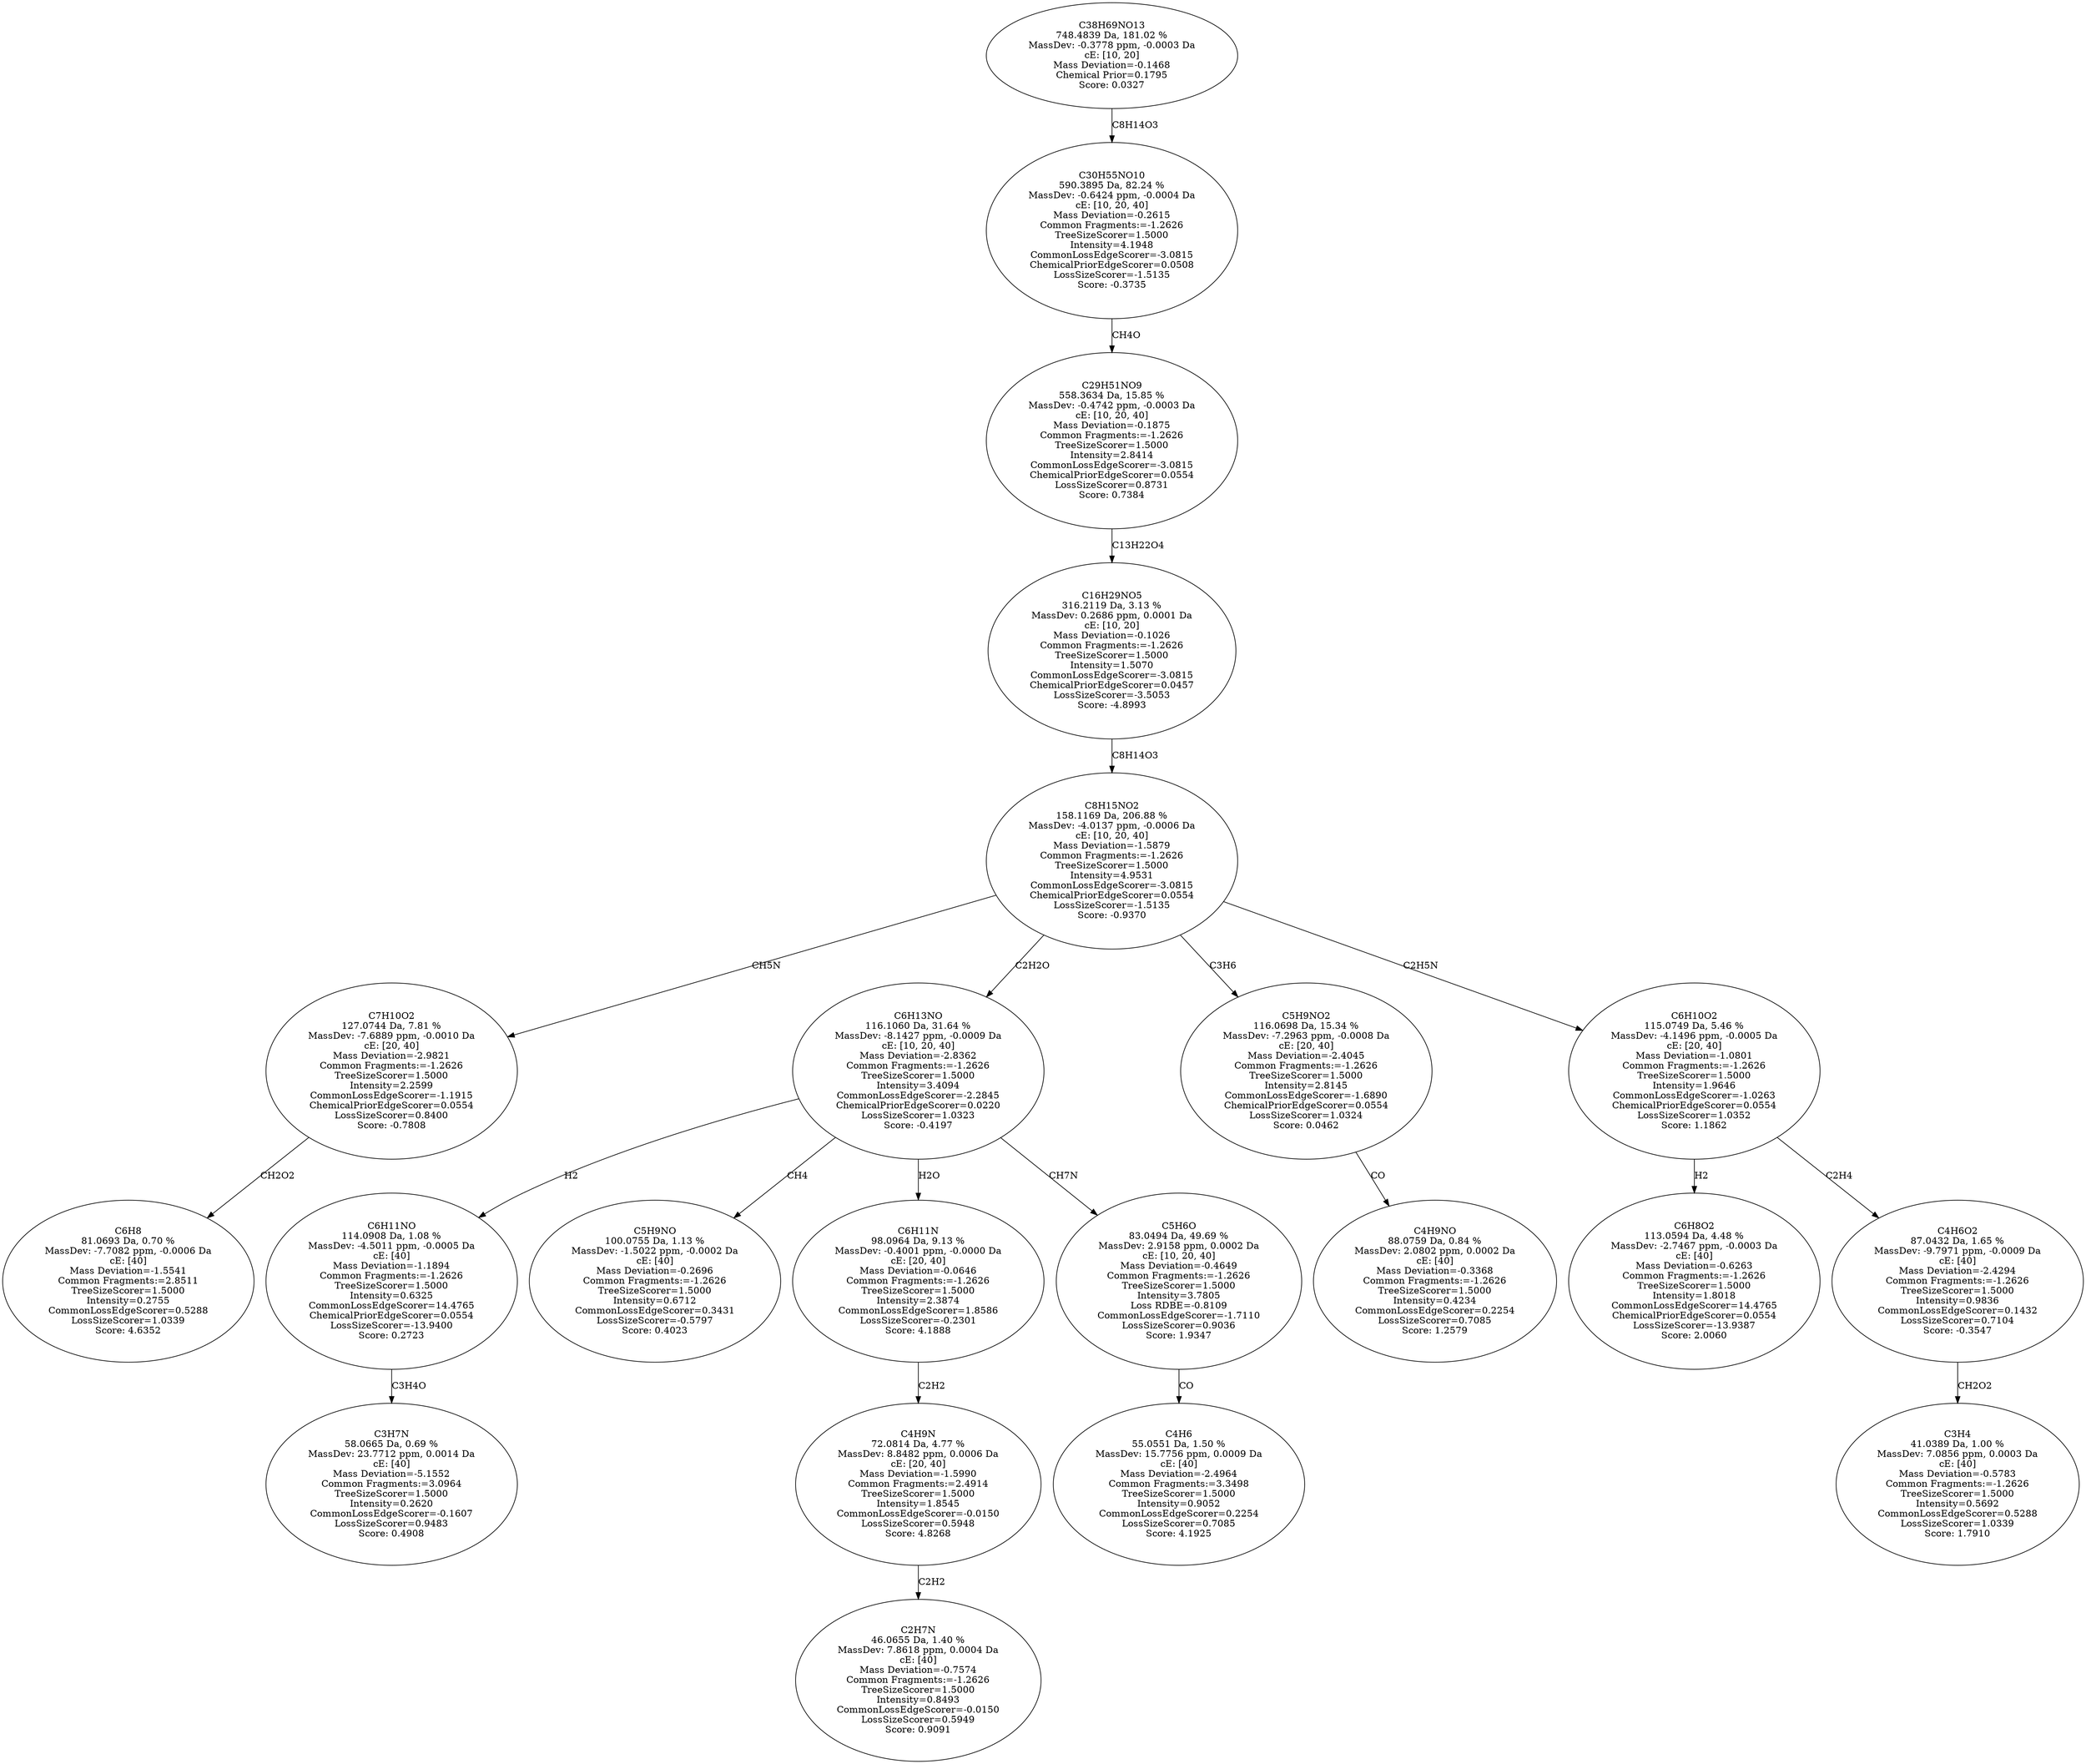 strict digraph {
v1 [label="C6H8\n81.0693 Da, 0.70 %\nMassDev: -7.7082 ppm, -0.0006 Da\ncE: [40]\nMass Deviation=-1.5541\nCommon Fragments:=2.8511\nTreeSizeScorer=1.5000\nIntensity=0.2755\nCommonLossEdgeScorer=0.5288\nLossSizeScorer=1.0339\nScore: 4.6352"];
v2 [label="C7H10O2\n127.0744 Da, 7.81 %\nMassDev: -7.6889 ppm, -0.0010 Da\ncE: [20, 40]\nMass Deviation=-2.9821\nCommon Fragments:=-1.2626\nTreeSizeScorer=1.5000\nIntensity=2.2599\nCommonLossEdgeScorer=-1.1915\nChemicalPriorEdgeScorer=0.0554\nLossSizeScorer=0.8400\nScore: -0.7808"];
v3 [label="C3H7N\n58.0665 Da, 0.69 %\nMassDev: 23.7712 ppm, 0.0014 Da\ncE: [40]\nMass Deviation=-5.1552\nCommon Fragments:=3.0964\nTreeSizeScorer=1.5000\nIntensity=0.2620\nCommonLossEdgeScorer=-0.1607\nLossSizeScorer=0.9483\nScore: 0.4908"];
v4 [label="C6H11NO\n114.0908 Da, 1.08 %\nMassDev: -4.5011 ppm, -0.0005 Da\ncE: [40]\nMass Deviation=-1.1894\nCommon Fragments:=-1.2626\nTreeSizeScorer=1.5000\nIntensity=0.6325\nCommonLossEdgeScorer=14.4765\nChemicalPriorEdgeScorer=0.0554\nLossSizeScorer=-13.9400\nScore: 0.2723"];
v5 [label="C5H9NO\n100.0755 Da, 1.13 %\nMassDev: -1.5022 ppm, -0.0002 Da\ncE: [40]\nMass Deviation=-0.2696\nCommon Fragments:=-1.2626\nTreeSizeScorer=1.5000\nIntensity=0.6712\nCommonLossEdgeScorer=0.3431\nLossSizeScorer=-0.5797\nScore: 0.4023"];
v6 [label="C2H7N\n46.0655 Da, 1.40 %\nMassDev: 7.8618 ppm, 0.0004 Da\ncE: [40]\nMass Deviation=-0.7574\nCommon Fragments:=-1.2626\nTreeSizeScorer=1.5000\nIntensity=0.8493\nCommonLossEdgeScorer=-0.0150\nLossSizeScorer=0.5949\nScore: 0.9091"];
v7 [label="C4H9N\n72.0814 Da, 4.77 %\nMassDev: 8.8482 ppm, 0.0006 Da\ncE: [20, 40]\nMass Deviation=-1.5990\nCommon Fragments:=2.4914\nTreeSizeScorer=1.5000\nIntensity=1.8545\nCommonLossEdgeScorer=-0.0150\nLossSizeScorer=0.5948\nScore: 4.8268"];
v8 [label="C6H11N\n98.0964 Da, 9.13 %\nMassDev: -0.4001 ppm, -0.0000 Da\ncE: [20, 40]\nMass Deviation=-0.0646\nCommon Fragments:=-1.2626\nTreeSizeScorer=1.5000\nIntensity=2.3874\nCommonLossEdgeScorer=1.8586\nLossSizeScorer=-0.2301\nScore: 4.1888"];
v9 [label="C4H6\n55.0551 Da, 1.50 %\nMassDev: 15.7756 ppm, 0.0009 Da\ncE: [40]\nMass Deviation=-2.4964\nCommon Fragments:=3.3498\nTreeSizeScorer=1.5000\nIntensity=0.9052\nCommonLossEdgeScorer=0.2254\nLossSizeScorer=0.7085\nScore: 4.1925"];
v10 [label="C5H6O\n83.0494 Da, 49.69 %\nMassDev: 2.9158 ppm, 0.0002 Da\ncE: [10, 20, 40]\nMass Deviation=-0.4649\nCommon Fragments:=-1.2626\nTreeSizeScorer=1.5000\nIntensity=3.7805\nLoss RDBE=-0.8109\nCommonLossEdgeScorer=-1.7110\nLossSizeScorer=0.9036\nScore: 1.9347"];
v11 [label="C6H13NO\n116.1060 Da, 31.64 %\nMassDev: -8.1427 ppm, -0.0009 Da\ncE: [10, 20, 40]\nMass Deviation=-2.8362\nCommon Fragments:=-1.2626\nTreeSizeScorer=1.5000\nIntensity=3.4094\nCommonLossEdgeScorer=-2.2845\nChemicalPriorEdgeScorer=0.0220\nLossSizeScorer=1.0323\nScore: -0.4197"];
v12 [label="C4H9NO\n88.0759 Da, 0.84 %\nMassDev: 2.0802 ppm, 0.0002 Da\ncE: [40]\nMass Deviation=-0.3368\nCommon Fragments:=-1.2626\nTreeSizeScorer=1.5000\nIntensity=0.4234\nCommonLossEdgeScorer=0.2254\nLossSizeScorer=0.7085\nScore: 1.2579"];
v13 [label="C5H9NO2\n116.0698 Da, 15.34 %\nMassDev: -7.2963 ppm, -0.0008 Da\ncE: [20, 40]\nMass Deviation=-2.4045\nCommon Fragments:=-1.2626\nTreeSizeScorer=1.5000\nIntensity=2.8145\nCommonLossEdgeScorer=-1.6890\nChemicalPriorEdgeScorer=0.0554\nLossSizeScorer=1.0324\nScore: 0.0462"];
v14 [label="C6H8O2\n113.0594 Da, 4.48 %\nMassDev: -2.7467 ppm, -0.0003 Da\ncE: [40]\nMass Deviation=-0.6263\nCommon Fragments:=-1.2626\nTreeSizeScorer=1.5000\nIntensity=1.8018\nCommonLossEdgeScorer=14.4765\nChemicalPriorEdgeScorer=0.0554\nLossSizeScorer=-13.9387\nScore: 2.0060"];
v15 [label="C3H4\n41.0389 Da, 1.00 %\nMassDev: 7.0856 ppm, 0.0003 Da\ncE: [40]\nMass Deviation=-0.5783\nCommon Fragments:=-1.2626\nTreeSizeScorer=1.5000\nIntensity=0.5692\nCommonLossEdgeScorer=0.5288\nLossSizeScorer=1.0339\nScore: 1.7910"];
v16 [label="C4H6O2\n87.0432 Da, 1.65 %\nMassDev: -9.7971 ppm, -0.0009 Da\ncE: [40]\nMass Deviation=-2.4294\nCommon Fragments:=-1.2626\nTreeSizeScorer=1.5000\nIntensity=0.9836\nCommonLossEdgeScorer=0.1432\nLossSizeScorer=0.7104\nScore: -0.3547"];
v17 [label="C6H10O2\n115.0749 Da, 5.46 %\nMassDev: -4.1496 ppm, -0.0005 Da\ncE: [20, 40]\nMass Deviation=-1.0801\nCommon Fragments:=-1.2626\nTreeSizeScorer=1.5000\nIntensity=1.9646\nCommonLossEdgeScorer=-1.0263\nChemicalPriorEdgeScorer=0.0554\nLossSizeScorer=1.0352\nScore: 1.1862"];
v18 [label="C8H15NO2\n158.1169 Da, 206.88 %\nMassDev: -4.0137 ppm, -0.0006 Da\ncE: [10, 20, 40]\nMass Deviation=-1.5879\nCommon Fragments:=-1.2626\nTreeSizeScorer=1.5000\nIntensity=4.9531\nCommonLossEdgeScorer=-3.0815\nChemicalPriorEdgeScorer=0.0554\nLossSizeScorer=-1.5135\nScore: -0.9370"];
v19 [label="C16H29NO5\n316.2119 Da, 3.13 %\nMassDev: 0.2686 ppm, 0.0001 Da\ncE: [10, 20]\nMass Deviation=-0.1026\nCommon Fragments:=-1.2626\nTreeSizeScorer=1.5000\nIntensity=1.5070\nCommonLossEdgeScorer=-3.0815\nChemicalPriorEdgeScorer=0.0457\nLossSizeScorer=-3.5053\nScore: -4.8993"];
v20 [label="C29H51NO9\n558.3634 Da, 15.85 %\nMassDev: -0.4742 ppm, -0.0003 Da\ncE: [10, 20, 40]\nMass Deviation=-0.1875\nCommon Fragments:=-1.2626\nTreeSizeScorer=1.5000\nIntensity=2.8414\nCommonLossEdgeScorer=-3.0815\nChemicalPriorEdgeScorer=0.0554\nLossSizeScorer=0.8731\nScore: 0.7384"];
v21 [label="C30H55NO10\n590.3895 Da, 82.24 %\nMassDev: -0.6424 ppm, -0.0004 Da\ncE: [10, 20, 40]\nMass Deviation=-0.2615\nCommon Fragments:=-1.2626\nTreeSizeScorer=1.5000\nIntensity=4.1948\nCommonLossEdgeScorer=-3.0815\nChemicalPriorEdgeScorer=0.0508\nLossSizeScorer=-1.5135\nScore: -0.3735"];
v22 [label="C38H69NO13\n748.4839 Da, 181.02 %\nMassDev: -0.3778 ppm, -0.0003 Da\ncE: [10, 20]\nMass Deviation=-0.1468\nChemical Prior=0.1795\nScore: 0.0327"];
v2 -> v1 [label="CH2O2"];
v18 -> v2 [label="CH5N"];
v4 -> v3 [label="C3H4O"];
v11 -> v4 [label="H2"];
v11 -> v5 [label="CH4"];
v7 -> v6 [label="C2H2"];
v8 -> v7 [label="C2H2"];
v11 -> v8 [label="H2O"];
v10 -> v9 [label="CO"];
v11 -> v10 [label="CH7N"];
v18 -> v11 [label="C2H2O"];
v13 -> v12 [label="CO"];
v18 -> v13 [label="C3H6"];
v17 -> v14 [label="H2"];
v16 -> v15 [label="CH2O2"];
v17 -> v16 [label="C2H4"];
v18 -> v17 [label="C2H5N"];
v19 -> v18 [label="C8H14O3"];
v20 -> v19 [label="C13H22O4"];
v21 -> v20 [label="CH4O"];
v22 -> v21 [label="C8H14O3"];
}